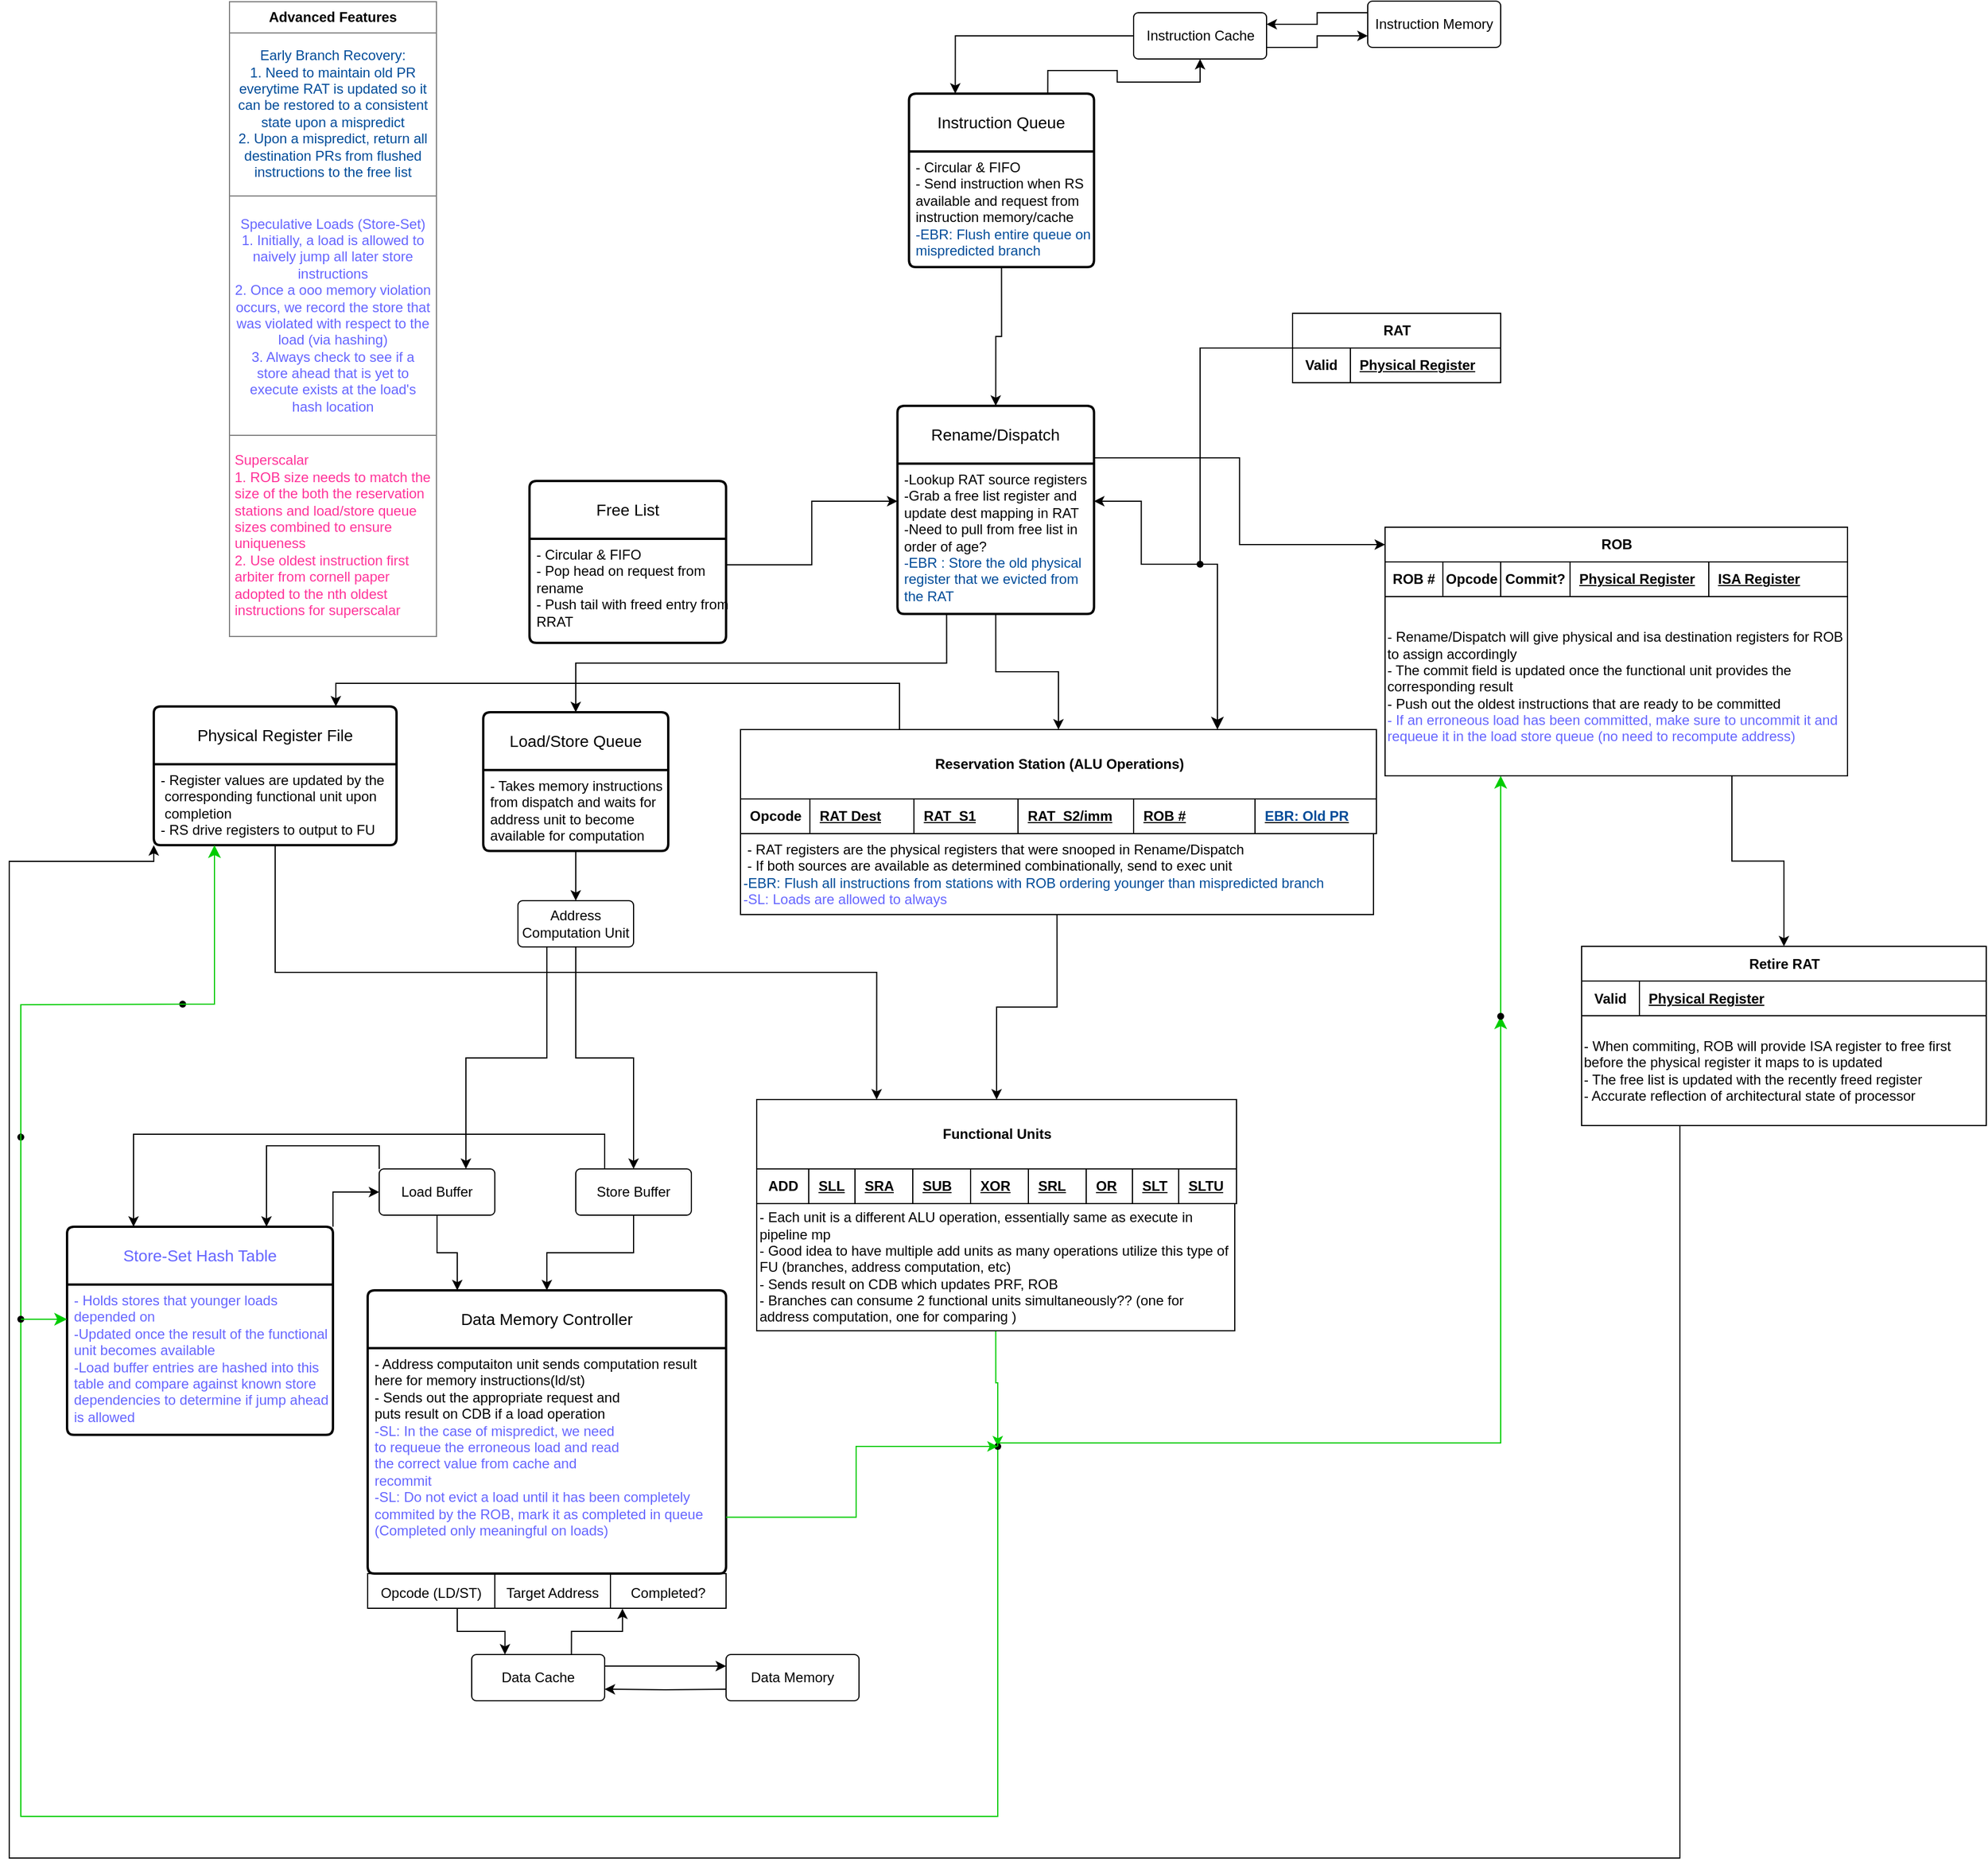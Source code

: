 <mxfile version="24.0.8" type="google">
  <diagram name="Page-1" id="CbnX_OSP9GrWUzjlIRPg">
    <mxGraphModel grid="1" page="1" gridSize="10" guides="1" tooltips="1" connect="1" arrows="1" fold="1" pageScale="1" pageWidth="850" pageHeight="1100" math="0" shadow="0">
      <root>
        <mxCell id="0" />
        <mxCell id="1" parent="0" />
        <mxCell id="E0G-eAvwhl6fB35qc3_M-117" style="edgeStyle=orthogonalEdgeStyle;rounded=0;orthogonalLoop=1;jettySize=auto;html=1;exitX=0.75;exitY=0;exitDx=0;exitDy=0;entryX=0.5;entryY=1;entryDx=0;entryDy=0;" edge="1" parent="1" source="oYkNPV3TuYevDxO05nbc-45" target="E0G-eAvwhl6fB35qc3_M-118">
          <mxGeometry relative="1" as="geometry">
            <mxPoint x="470" y="160" as="targetPoint" />
          </mxGeometry>
        </mxCell>
        <mxCell id="oYkNPV3TuYevDxO05nbc-45" value="Instruction Queue" style="swimlane;childLayout=stackLayout;horizontal=1;startSize=50;horizontalStack=0;rounded=1;fontSize=14;fontStyle=0;strokeWidth=2;resizeParent=0;resizeLast=1;shadow=0;dashed=0;align=center;arcSize=4;whiteSpace=wrap;html=1;" vertex="1" parent="1">
          <mxGeometry x="228.25" y="90" width="160" height="150" as="geometry" />
        </mxCell>
        <mxCell id="oYkNPV3TuYevDxO05nbc-46" value="&lt;div&gt;- Circular &amp;amp; FIFO&lt;/div&gt;&lt;div&gt;- Send instruction when RS &lt;br&gt;&lt;/div&gt;&lt;div&gt;available and request from&lt;/div&gt;&lt;div&gt;instruction memory/cache&lt;/div&gt;&lt;div&gt;&lt;font color=&quot;#004c99&quot;&gt;-EBR: Flush entire queue on&lt;/font&gt;&lt;/div&gt;&lt;div&gt;&lt;font color=&quot;#004c99&quot;&gt;mispredicted branch&lt;br&gt;&lt;/font&gt;&lt;/div&gt;&lt;div&gt;&lt;br&gt;&lt;/div&gt;&lt;div&gt;&lt;br&gt;&lt;/div&gt;&lt;div&gt;&lt;br&gt;&lt;/div&gt;" style="align=left;strokeColor=none;fillColor=none;spacingLeft=4;fontSize=12;verticalAlign=top;resizable=0;rotatable=0;part=1;html=1;" vertex="1" parent="oYkNPV3TuYevDxO05nbc-45">
          <mxGeometry y="50" width="160" height="100" as="geometry" />
        </mxCell>
        <mxCell id="oYkNPV3TuYevDxO05nbc-48" value="RAT" style="shape=table;startSize=30;container=1;collapsible=1;childLayout=tableLayout;fixedRows=1;rowLines=0;fontStyle=1;align=center;resizeLast=1;html=1;" vertex="1" parent="1">
          <mxGeometry x="560" y="280" width="180" height="60" as="geometry" />
        </mxCell>
        <mxCell id="oYkNPV3TuYevDxO05nbc-49" value="" style="shape=tableRow;horizontal=0;startSize=0;swimlaneHead=0;swimlaneBody=0;fillColor=none;collapsible=0;dropTarget=0;points=[[0,0.5],[1,0.5]];portConstraint=eastwest;top=0;left=0;right=0;bottom=1;" vertex="1" parent="oYkNPV3TuYevDxO05nbc-48">
          <mxGeometry y="30" width="180" height="30" as="geometry" />
        </mxCell>
        <mxCell id="oYkNPV3TuYevDxO05nbc-50" value="Valid" style="shape=partialRectangle;connectable=0;fillColor=none;top=0;left=0;bottom=0;right=0;fontStyle=1;overflow=hidden;whiteSpace=wrap;html=1;" vertex="1" parent="oYkNPV3TuYevDxO05nbc-49">
          <mxGeometry width="50" height="30" as="geometry">
            <mxRectangle width="50" height="30" as="alternateBounds" />
          </mxGeometry>
        </mxCell>
        <mxCell id="oYkNPV3TuYevDxO05nbc-51" value="Physical Register" style="shape=partialRectangle;connectable=0;fillColor=none;top=0;left=0;bottom=0;right=0;align=left;spacingLeft=6;fontStyle=5;overflow=hidden;whiteSpace=wrap;html=1;" vertex="1" parent="oYkNPV3TuYevDxO05nbc-49">
          <mxGeometry x="50" width="130" height="30" as="geometry">
            <mxRectangle width="130" height="30" as="alternateBounds" />
          </mxGeometry>
        </mxCell>
        <mxCell id="E0G-eAvwhl6fB35qc3_M-59" style="edgeStyle=orthogonalEdgeStyle;rounded=0;orthogonalLoop=1;jettySize=auto;html=1;exitX=0.5;exitY=1;exitDx=0;exitDy=0;entryX=0.5;entryY=0;entryDx=0;entryDy=0;" edge="1" parent="1" source="oYkNPV3TuYevDxO05nbc-78" target="oYkNPV3TuYevDxO05nbc-82">
          <mxGeometry relative="1" as="geometry" />
        </mxCell>
        <mxCell id="E0G-eAvwhl6fB35qc3_M-98" style="edgeStyle=orthogonalEdgeStyle;rounded=0;orthogonalLoop=1;jettySize=auto;html=1;exitX=1;exitY=0.25;exitDx=0;exitDy=0;entryX=0;entryY=0.25;entryDx=0;entryDy=0;" edge="1" parent="1" source="oYkNPV3TuYevDxO05nbc-78" target="E0G-eAvwhl6fB35qc3_M-92">
          <mxGeometry relative="1" as="geometry" />
        </mxCell>
        <mxCell id="oYkNPV3TuYevDxO05nbc-78" value="Rename/Dispatch" style="swimlane;childLayout=stackLayout;horizontal=1;startSize=50;horizontalStack=0;rounded=1;fontSize=14;fontStyle=0;strokeWidth=2;resizeParent=0;resizeLast=1;shadow=0;dashed=0;align=center;arcSize=4;whiteSpace=wrap;html=1;" vertex="1" parent="1">
          <mxGeometry x="218.25" y="360" width="170" height="180" as="geometry" />
        </mxCell>
        <mxCell id="oYkNPV3TuYevDxO05nbc-79" value="&lt;div&gt;-Lookup RAT source registers&lt;/div&gt;&lt;div&gt;-Grab a free list register and&lt;/div&gt;&lt;div&gt;update dest mapping in RAT&lt;/div&gt;&lt;div&gt;-Need to pull from free list in&lt;/div&gt;&lt;div&gt;order of age?&lt;br&gt;&lt;/div&gt;&lt;div&gt;&lt;font color=&quot;#004c99&quot;&gt;-EBR : Store the old physical&lt;/font&gt;&lt;/div&gt;&lt;div&gt;&lt;font color=&quot;#004c99&quot;&gt;register that we evicted from&lt;/font&gt;&lt;/div&gt;&lt;div&gt;&lt;font color=&quot;#004c99&quot;&gt;the RAT&lt;br&gt;&lt;/font&gt;&lt;/div&gt;" style="align=left;strokeColor=none;fillColor=none;spacingLeft=4;fontSize=12;verticalAlign=top;resizable=0;rotatable=0;part=1;html=1;" vertex="1" parent="oYkNPV3TuYevDxO05nbc-78">
          <mxGeometry y="50" width="170" height="130" as="geometry" />
        </mxCell>
        <mxCell id="E0G-eAvwhl6fB35qc3_M-12" value="Free List" style="swimlane;childLayout=stackLayout;horizontal=1;startSize=50;horizontalStack=0;rounded=1;fontSize=14;fontStyle=0;strokeWidth=2;resizeParent=0;resizeLast=1;shadow=0;dashed=0;align=center;arcSize=4;whiteSpace=wrap;html=1;" vertex="1" parent="1">
          <mxGeometry x="-100" y="425" width="170" height="140" as="geometry" />
        </mxCell>
        <mxCell id="E0G-eAvwhl6fB35qc3_M-13" value="&lt;div&gt;- Circular &amp;amp; FIFO&lt;br&gt;&lt;/div&gt;&lt;div&gt;- Pop head on request from&lt;/div&gt;&lt;div&gt;rename&lt;/div&gt;&lt;div&gt;- Push tail with freed entry from&lt;/div&gt;&lt;div&gt;RRAT&lt;br&gt;&lt;/div&gt;" style="align=left;strokeColor=none;fillColor=none;spacingLeft=4;fontSize=12;verticalAlign=top;resizable=0;rotatable=0;part=1;html=1;" vertex="1" parent="E0G-eAvwhl6fB35qc3_M-12">
          <mxGeometry y="50" width="170" height="90" as="geometry" />
        </mxCell>
        <mxCell id="E0G-eAvwhl6fB35qc3_M-61" style="edgeStyle=orthogonalEdgeStyle;rounded=0;orthogonalLoop=1;jettySize=auto;html=1;entryX=0.75;entryY=0;entryDx=0;entryDy=0;exitX=0.25;exitY=0;exitDx=0;exitDy=0;" edge="1" parent="1" source="oYkNPV3TuYevDxO05nbc-82" target="E0G-eAvwhl6fB35qc3_M-38">
          <mxGeometry relative="1" as="geometry">
            <mxPoint x="210" y="588" as="sourcePoint" />
            <mxPoint x="-290" y="545" as="targetPoint" />
          </mxGeometry>
        </mxCell>
        <mxCell id="oYkNPV3TuYevDxO05nbc-82" value="Reservation Station (ALU Operations)" style="shape=table;startSize=60;container=1;collapsible=1;childLayout=tableLayout;fixedRows=1;rowLines=0;fontStyle=1;align=center;resizeLast=1;html=1;" vertex="1" parent="1">
          <mxGeometry x="82.5" y="640" width="550" height="90" as="geometry" />
        </mxCell>
        <mxCell id="oYkNPV3TuYevDxO05nbc-83" value="" style="shape=tableRow;horizontal=0;startSize=0;swimlaneHead=0;swimlaneBody=0;fillColor=none;collapsible=0;dropTarget=0;points=[[0,0.5],[1,0.5]];portConstraint=eastwest;top=0;left=0;right=0;bottom=1;" vertex="1" parent="oYkNPV3TuYevDxO05nbc-82">
          <mxGeometry y="60" width="550" height="30" as="geometry" />
        </mxCell>
        <mxCell id="oYkNPV3TuYevDxO05nbc-84" value="Opcode" style="shape=partialRectangle;connectable=0;fillColor=none;top=0;left=0;bottom=0;right=0;fontStyle=1;overflow=hidden;whiteSpace=wrap;html=1;" vertex="1" parent="oYkNPV3TuYevDxO05nbc-83">
          <mxGeometry width="60" height="30" as="geometry">
            <mxRectangle width="60" height="30" as="alternateBounds" />
          </mxGeometry>
        </mxCell>
        <mxCell id="oYkNPV3TuYevDxO05nbc-85" value="RAT Dest" style="shape=partialRectangle;connectable=0;fillColor=none;top=0;left=0;bottom=0;right=0;align=left;spacingLeft=6;fontStyle=5;overflow=hidden;whiteSpace=wrap;html=1;" vertex="1" parent="oYkNPV3TuYevDxO05nbc-83">
          <mxGeometry x="60" width="90" height="30" as="geometry">
            <mxRectangle width="90" height="30" as="alternateBounds" />
          </mxGeometry>
        </mxCell>
        <mxCell id="E0G-eAvwhl6fB35qc3_M-1" value="RAT_S1" style="shape=partialRectangle;connectable=0;fillColor=none;top=0;left=0;bottom=0;right=0;align=left;spacingLeft=6;fontStyle=5;overflow=hidden;whiteSpace=wrap;html=1;" vertex="1" parent="oYkNPV3TuYevDxO05nbc-83">
          <mxGeometry x="150" width="90" height="30" as="geometry">
            <mxRectangle width="90" height="30" as="alternateBounds" />
          </mxGeometry>
        </mxCell>
        <mxCell id="E0G-eAvwhl6fB35qc3_M-2" value="RAT_S2/imm" style="shape=partialRectangle;connectable=0;fillColor=none;top=0;left=0;bottom=0;right=0;align=left;spacingLeft=6;fontStyle=5;overflow=hidden;whiteSpace=wrap;html=1;" vertex="1" parent="oYkNPV3TuYevDxO05nbc-83">
          <mxGeometry x="240" width="100" height="30" as="geometry">
            <mxRectangle width="100" height="30" as="alternateBounds" />
          </mxGeometry>
        </mxCell>
        <mxCell id="E0G-eAvwhl6fB35qc3_M-8" value="ROB #" style="shape=partialRectangle;connectable=0;fillColor=none;top=0;left=0;bottom=0;right=0;align=left;spacingLeft=6;fontStyle=5;overflow=hidden;whiteSpace=wrap;html=1;" vertex="1" parent="oYkNPV3TuYevDxO05nbc-83">
          <mxGeometry x="340" width="105" height="30" as="geometry">
            <mxRectangle width="105" height="30" as="alternateBounds" />
          </mxGeometry>
        </mxCell>
        <mxCell id="E0G-eAvwhl6fB35qc3_M-113" value="&lt;font color=&quot;#004c99&quot;&gt;EBR: Old PR&lt;br&gt;&lt;/font&gt;" style="shape=partialRectangle;connectable=0;fillColor=none;top=0;left=0;bottom=0;right=0;align=left;spacingLeft=6;fontStyle=5;overflow=hidden;whiteSpace=wrap;html=1;" vertex="1" parent="oYkNPV3TuYevDxO05nbc-83">
          <mxGeometry x="445" width="105" height="30" as="geometry">
            <mxRectangle width="105" height="30" as="alternateBounds" />
          </mxGeometry>
        </mxCell>
        <mxCell id="E0G-eAvwhl6fB35qc3_M-63" style="edgeStyle=orthogonalEdgeStyle;rounded=0;orthogonalLoop=1;jettySize=auto;html=1;exitX=0.5;exitY=1;exitDx=0;exitDy=0;entryX=0.5;entryY=0;entryDx=0;entryDy=0;" edge="1" parent="1" source="E0G-eAvwhl6fB35qc3_M-36" target="E0G-eAvwhl6fB35qc3_M-41">
          <mxGeometry relative="1" as="geometry">
            <mxPoint x="320" y="858" as="targetPoint" />
          </mxGeometry>
        </mxCell>
        <mxCell id="E0G-eAvwhl6fB35qc3_M-36" value="&lt;div&gt;&amp;nbsp;- RAT registers are the physical registers that were snooped in Rename/Dispatch&lt;/div&gt;&lt;div&gt;&amp;nbsp;- If both sources are available as determined combinationally, send to exec unit&lt;br&gt;&lt;div&gt;&lt;font color=&quot;#004c99&quot;&gt;-EBR: Flush all instructions from stations with ROB ordering younger than mispredicted branch&lt;/font&gt;&lt;/div&gt;&lt;div&gt;&lt;font color=&quot;#6666ff&quot;&gt;-SL: Loads are allowed to always&lt;br&gt;&lt;/font&gt;&lt;/div&gt;&lt;/div&gt;" style="text;html=1;align=left;verticalAlign=middle;whiteSpace=wrap;rounded=0;strokeColor=default;" vertex="1" parent="1">
          <mxGeometry x="82.5" y="730" width="547.5" height="70" as="geometry" />
        </mxCell>
        <mxCell id="E0G-eAvwhl6fB35qc3_M-38" value="Physical Register File" style="swimlane;childLayout=stackLayout;horizontal=1;startSize=50;horizontalStack=0;rounded=1;fontSize=14;fontStyle=0;strokeWidth=2;resizeParent=0;resizeLast=1;shadow=0;dashed=0;align=center;arcSize=4;whiteSpace=wrap;html=1;" vertex="1" parent="1">
          <mxGeometry x="-425" y="620" width="210" height="120" as="geometry" />
        </mxCell>
        <mxCell id="E0G-eAvwhl6fB35qc3_M-39" value="&lt;div&gt;- Register values are updated by the&lt;/div&gt;&lt;div&gt;&amp;nbsp;corresponding functional unit upon&lt;/div&gt;&lt;div&gt;&amp;nbsp;completion&lt;/div&gt;&lt;div&gt;- RS drive registers to output to FU&lt;br&gt;&lt;/div&gt;" style="align=left;strokeColor=none;fillColor=none;spacingLeft=4;fontSize=12;verticalAlign=top;resizable=0;rotatable=0;part=1;html=1;" vertex="1" parent="E0G-eAvwhl6fB35qc3_M-38">
          <mxGeometry y="50" width="210" height="70" as="geometry" />
        </mxCell>
        <mxCell id="E0G-eAvwhl6fB35qc3_M-41" value="Functional Units" style="shape=table;startSize=60;container=1;collapsible=1;childLayout=tableLayout;fixedRows=1;rowLines=0;fontStyle=1;align=center;resizeLast=1;html=1;" vertex="1" parent="1">
          <mxGeometry x="96.5" y="960" width="415" height="90" as="geometry" />
        </mxCell>
        <mxCell id="E0G-eAvwhl6fB35qc3_M-42" value="" style="shape=tableRow;horizontal=0;startSize=0;swimlaneHead=0;swimlaneBody=0;fillColor=none;collapsible=0;dropTarget=0;points=[[0,0.5],[1,0.5]];portConstraint=eastwest;top=0;left=0;right=0;bottom=1;" vertex="1" parent="E0G-eAvwhl6fB35qc3_M-41">
          <mxGeometry y="60" width="415" height="30" as="geometry" />
        </mxCell>
        <mxCell id="E0G-eAvwhl6fB35qc3_M-43" value="ADD" style="shape=partialRectangle;connectable=0;fillColor=none;top=0;left=0;bottom=0;right=0;fontStyle=1;overflow=hidden;whiteSpace=wrap;html=1;" vertex="1" parent="E0G-eAvwhl6fB35qc3_M-42">
          <mxGeometry width="45" height="30" as="geometry">
            <mxRectangle width="45" height="30" as="alternateBounds" />
          </mxGeometry>
        </mxCell>
        <mxCell id="E0G-eAvwhl6fB35qc3_M-44" value="SLL" style="shape=partialRectangle;connectable=0;fillColor=none;top=0;left=0;bottom=0;right=0;align=left;spacingLeft=6;fontStyle=5;overflow=hidden;whiteSpace=wrap;html=1;" vertex="1" parent="E0G-eAvwhl6fB35qc3_M-42">
          <mxGeometry x="45" width="40" height="30" as="geometry">
            <mxRectangle width="40" height="30" as="alternateBounds" />
          </mxGeometry>
        </mxCell>
        <mxCell id="E0G-eAvwhl6fB35qc3_M-45" value="SRA" style="shape=partialRectangle;connectable=0;fillColor=none;top=0;left=0;bottom=0;right=0;align=left;spacingLeft=6;fontStyle=5;overflow=hidden;whiteSpace=wrap;html=1;" vertex="1" parent="E0G-eAvwhl6fB35qc3_M-42">
          <mxGeometry x="85" width="50" height="30" as="geometry">
            <mxRectangle width="50" height="30" as="alternateBounds" />
          </mxGeometry>
        </mxCell>
        <mxCell id="E0G-eAvwhl6fB35qc3_M-46" value="SUB" style="shape=partialRectangle;connectable=0;fillColor=none;top=0;left=0;bottom=0;right=0;align=left;spacingLeft=6;fontStyle=5;overflow=hidden;whiteSpace=wrap;html=1;" vertex="1" parent="E0G-eAvwhl6fB35qc3_M-42">
          <mxGeometry x="135" width="50" height="30" as="geometry">
            <mxRectangle width="50" height="30" as="alternateBounds" />
          </mxGeometry>
        </mxCell>
        <mxCell id="E0G-eAvwhl6fB35qc3_M-47" value="XOR" style="shape=partialRectangle;connectable=0;fillColor=none;top=0;left=0;bottom=0;right=0;align=left;spacingLeft=6;fontStyle=5;overflow=hidden;whiteSpace=wrap;html=1;" vertex="1" parent="E0G-eAvwhl6fB35qc3_M-42">
          <mxGeometry x="185" width="50" height="30" as="geometry">
            <mxRectangle width="50" height="30" as="alternateBounds" />
          </mxGeometry>
        </mxCell>
        <mxCell id="E0G-eAvwhl6fB35qc3_M-49" value="SRL" style="shape=partialRectangle;connectable=0;fillColor=none;top=0;left=0;bottom=0;right=0;align=left;spacingLeft=6;fontStyle=5;overflow=hidden;whiteSpace=wrap;html=1;" vertex="1" parent="E0G-eAvwhl6fB35qc3_M-42">
          <mxGeometry x="235" width="50" height="30" as="geometry">
            <mxRectangle width="50" height="30" as="alternateBounds" />
          </mxGeometry>
        </mxCell>
        <mxCell id="E0G-eAvwhl6fB35qc3_M-48" value="OR" style="shape=partialRectangle;connectable=0;fillColor=none;top=0;left=0;bottom=0;right=0;align=left;spacingLeft=6;fontStyle=5;overflow=hidden;whiteSpace=wrap;html=1;" vertex="1" parent="E0G-eAvwhl6fB35qc3_M-42">
          <mxGeometry x="285" width="40" height="30" as="geometry">
            <mxRectangle width="40" height="30" as="alternateBounds" />
          </mxGeometry>
        </mxCell>
        <mxCell id="E0G-eAvwhl6fB35qc3_M-51" value="SLT" style="shape=partialRectangle;connectable=0;fillColor=none;top=0;left=0;bottom=0;right=0;align=left;spacingLeft=6;fontStyle=5;overflow=hidden;whiteSpace=wrap;html=1;" vertex="1" parent="E0G-eAvwhl6fB35qc3_M-42">
          <mxGeometry x="325" width="40" height="30" as="geometry">
            <mxRectangle width="40" height="30" as="alternateBounds" />
          </mxGeometry>
        </mxCell>
        <mxCell id="E0G-eAvwhl6fB35qc3_M-50" value="SLTU" style="shape=partialRectangle;connectable=0;fillColor=none;top=0;left=0;bottom=0;right=0;align=left;spacingLeft=6;fontStyle=5;overflow=hidden;whiteSpace=wrap;html=1;" vertex="1" parent="E0G-eAvwhl6fB35qc3_M-42">
          <mxGeometry x="365" width="50" height="30" as="geometry">
            <mxRectangle width="50" height="30" as="alternateBounds" />
          </mxGeometry>
        </mxCell>
        <mxCell id="E0G-eAvwhl6fB35qc3_M-57" style="edgeStyle=orthogonalEdgeStyle;rounded=0;orthogonalLoop=1;jettySize=auto;html=1;exitX=1;exitY=0.25;exitDx=0;exitDy=0;entryX=0;entryY=0.25;entryDx=0;entryDy=0;" edge="1" parent="1" source="E0G-eAvwhl6fB35qc3_M-13" target="oYkNPV3TuYevDxO05nbc-79">
          <mxGeometry relative="1" as="geometry" />
        </mxCell>
        <mxCell id="E0G-eAvwhl6fB35qc3_M-62" style="edgeStyle=orthogonalEdgeStyle;rounded=0;orthogonalLoop=1;jettySize=auto;html=1;exitX=0.5;exitY=1;exitDx=0;exitDy=0;entryX=0.25;entryY=0;entryDx=0;entryDy=0;" edge="1" parent="1" source="E0G-eAvwhl6fB35qc3_M-39" target="E0G-eAvwhl6fB35qc3_M-41">
          <mxGeometry relative="1" as="geometry" />
        </mxCell>
        <mxCell id="B_hdz4pDlq6Rn__3fWKb-6" style="edgeStyle=orthogonalEdgeStyle;rounded=0;orthogonalLoop=1;jettySize=auto;html=1;exitX=0.5;exitY=1;exitDx=0;exitDy=0;strokeColor=#00CC00;entryX=0.8;entryY=0.3;entryDx=0;entryDy=0;entryPerimeter=0;" edge="1" parent="1" source="E0G-eAvwhl6fB35qc3_M-64" target="E0G-eAvwhl6fB35qc3_M-86">
          <mxGeometry relative="1" as="geometry">
            <mxPoint x="305" y="1190" as="targetPoint" />
          </mxGeometry>
        </mxCell>
        <mxCell id="E0G-eAvwhl6fB35qc3_M-64" value="&lt;div&gt;- Each unit is a different ALU operation, essentially same as execute in pipeline mp&lt;/div&gt;&lt;div&gt;- Good idea to have multiple add units as many operations utilize this type of FU (branches, address computation, etc)&lt;/div&gt;&lt;div&gt;- Sends result on CDB which updates PRF, ROB&lt;/div&gt;&lt;div&gt;- Branches can consume 2 functional units simultaneously?? (one for address computation, one for comparing )&lt;br&gt;&lt;/div&gt;" style="text;html=1;align=left;verticalAlign=middle;whiteSpace=wrap;rounded=0;strokeColor=default;" vertex="1" parent="1">
          <mxGeometry x="96.5" y="1050" width="413.5" height="110" as="geometry" />
        </mxCell>
        <mxCell id="E0G-eAvwhl6fB35qc3_M-74" style="edgeStyle=orthogonalEdgeStyle;rounded=0;orthogonalLoop=1;jettySize=auto;html=1;exitDx=0;exitDy=0;entryX=1;entryY=0.25;entryDx=0;entryDy=0;" edge="1" parent="1" source="E0G-eAvwhl6fB35qc3_M-77" target="oYkNPV3TuYevDxO05nbc-79">
          <mxGeometry relative="1" as="geometry">
            <mxPoint x="460" y="520" as="targetPoint" />
          </mxGeometry>
        </mxCell>
        <mxCell id="E0G-eAvwhl6fB35qc3_M-77" value="" style="shape=waypoint;sketch=0;fillStyle=solid;size=6;pointerEvents=1;points=[];fillColor=none;resizable=0;rotatable=0;perimeter=centerPerimeter;snapToPoint=1;" vertex="1" parent="1">
          <mxGeometry x="470" y="487" width="20" height="20" as="geometry" />
        </mxCell>
        <mxCell id="E0G-eAvwhl6fB35qc3_M-78" value="" style="endArrow=none;html=1;rounded=0;entryX=0;entryY=0.5;entryDx=0;entryDy=0;exitX=0.808;exitY=0.725;exitDx=0;exitDy=0;exitPerimeter=0;" edge="1" parent="1" source="E0G-eAvwhl6fB35qc3_M-77" target="oYkNPV3TuYevDxO05nbc-48">
          <mxGeometry width="50" height="50" relative="1" as="geometry">
            <mxPoint x="477.5" y="500" as="sourcePoint" />
            <mxPoint x="527.5" y="450" as="targetPoint" />
            <Array as="points">
              <mxPoint x="480" y="310" />
            </Array>
          </mxGeometry>
        </mxCell>
        <mxCell id="E0G-eAvwhl6fB35qc3_M-80" value="" style="edgeStyle=segmentEdgeStyle;endArrow=classic;html=1;curved=0;rounded=0;endSize=8;startSize=8;exitX=1.017;exitY=0.65;exitDx=0;exitDy=0;exitPerimeter=0;entryX=0.75;entryY=0;entryDx=0;entryDy=0;" edge="1" parent="1" source="E0G-eAvwhl6fB35qc3_M-77" target="oYkNPV3TuYevDxO05nbc-82">
          <mxGeometry width="50" height="50" relative="1" as="geometry">
            <mxPoint x="180" y="570" as="sourcePoint" />
            <mxPoint x="230" y="520" as="targetPoint" />
          </mxGeometry>
        </mxCell>
        <mxCell id="E0G-eAvwhl6fB35qc3_M-85" value="" style="endArrow=none;html=1;rounded=0;strokeColor=#00CC00;entryX=0.107;entryY=0.593;entryDx=0;entryDy=0;entryPerimeter=0;" edge="1" parent="1" source="B_hdz4pDlq6Rn__3fWKb-40" target="E0G-eAvwhl6fB35qc3_M-86">
          <mxGeometry width="50" height="50" relative="1" as="geometry">
            <mxPoint x="-540" y="990" as="sourcePoint" />
            <mxPoint x="275" y="1260" as="targetPoint" />
            <Array as="points">
              <mxPoint x="-540" y="1580" />
              <mxPoint x="-420" y="1580" />
              <mxPoint x="178" y="1580" />
              <mxPoint x="305" y="1580" />
            </Array>
          </mxGeometry>
        </mxCell>
        <mxCell id="E0G-eAvwhl6fB35qc3_M-86" value="" style="shape=waypoint;sketch=0;fillStyle=solid;size=6;pointerEvents=1;points=[];fillColor=none;resizable=0;rotatable=0;perimeter=centerPerimeter;snapToPoint=1;" vertex="1" parent="1">
          <mxGeometry x="295" y="1250" width="20" height="20" as="geometry" />
        </mxCell>
        <mxCell id="E0G-eAvwhl6fB35qc3_M-87" value="" style="edgeStyle=elbowEdgeStyle;elbow=vertical;endArrow=classic;html=1;curved=0;rounded=0;endSize=8;startSize=8;exitDx=0;exitDy=0;exitPerimeter=0;entryX=0.25;entryY=1;entryDx=0;entryDy=0;strokeColor=#00CC00;" edge="1" parent="1" source="hLxglOG-mNH8TVqCBwc6-3" target="E0G-eAvwhl6fB35qc3_M-99">
          <mxGeometry width="50" height="50" relative="1" as="geometry">
            <mxPoint x="180" y="900" as="sourcePoint" />
            <mxPoint x="740" y="690" as="targetPoint" />
            <Array as="points" />
          </mxGeometry>
        </mxCell>
        <mxCell id="E0G-eAvwhl6fB35qc3_M-92" value="ROB" style="shape=table;startSize=30;container=1;collapsible=1;childLayout=tableLayout;fixedRows=1;rowLines=0;fontStyle=1;align=center;resizeLast=1;html=1;" vertex="1" parent="1">
          <mxGeometry x="640" y="465" width="400" height="60" as="geometry" />
        </mxCell>
        <mxCell id="E0G-eAvwhl6fB35qc3_M-93" value="" style="shape=tableRow;horizontal=0;startSize=0;swimlaneHead=0;swimlaneBody=0;fillColor=none;collapsible=0;dropTarget=0;points=[[0,0.5],[1,0.5]];portConstraint=eastwest;top=0;left=0;right=0;bottom=1;" vertex="1" parent="E0G-eAvwhl6fB35qc3_M-92">
          <mxGeometry y="30" width="400" height="30" as="geometry" />
        </mxCell>
        <mxCell id="E0G-eAvwhl6fB35qc3_M-94" value="ROB #" style="shape=partialRectangle;connectable=0;fillColor=none;top=0;left=0;bottom=0;right=0;fontStyle=1;overflow=hidden;whiteSpace=wrap;html=1;" vertex="1" parent="E0G-eAvwhl6fB35qc3_M-93">
          <mxGeometry width="50" height="30" as="geometry">
            <mxRectangle width="50" height="30" as="alternateBounds" />
          </mxGeometry>
        </mxCell>
        <mxCell id="E0G-eAvwhl6fB35qc3_M-116" value="Opcode" style="shape=partialRectangle;connectable=0;fillColor=none;top=0;left=0;bottom=0;right=0;fontStyle=1;overflow=hidden;whiteSpace=wrap;html=1;" vertex="1" parent="E0G-eAvwhl6fB35qc3_M-93">
          <mxGeometry x="50" width="50" height="30" as="geometry">
            <mxRectangle width="50" height="30" as="alternateBounds" />
          </mxGeometry>
        </mxCell>
        <mxCell id="E0G-eAvwhl6fB35qc3_M-96" value="Commit?" style="shape=partialRectangle;connectable=0;fillColor=none;top=0;left=0;bottom=0;right=0;fontStyle=1;overflow=hidden;whiteSpace=wrap;html=1;" vertex="1" parent="E0G-eAvwhl6fB35qc3_M-93">
          <mxGeometry x="100" width="60" height="30" as="geometry">
            <mxRectangle width="60" height="30" as="alternateBounds" />
          </mxGeometry>
        </mxCell>
        <mxCell id="E0G-eAvwhl6fB35qc3_M-95" value="Physical Register" style="shape=partialRectangle;connectable=0;fillColor=none;top=0;left=0;bottom=0;right=0;align=left;spacingLeft=6;fontStyle=5;overflow=hidden;whiteSpace=wrap;html=1;" vertex="1" parent="E0G-eAvwhl6fB35qc3_M-93">
          <mxGeometry x="160" width="120" height="30" as="geometry">
            <mxRectangle width="120" height="30" as="alternateBounds" />
          </mxGeometry>
        </mxCell>
        <mxCell id="E0G-eAvwhl6fB35qc3_M-97" value="ISA Register" style="shape=partialRectangle;connectable=0;fillColor=none;top=0;left=0;bottom=0;right=0;align=left;spacingLeft=6;fontStyle=5;overflow=hidden;whiteSpace=wrap;html=1;" vertex="1" parent="E0G-eAvwhl6fB35qc3_M-93">
          <mxGeometry x="280" width="120" height="30" as="geometry">
            <mxRectangle width="120" height="30" as="alternateBounds" />
          </mxGeometry>
        </mxCell>
        <mxCell id="E0G-eAvwhl6fB35qc3_M-107" style="edgeStyle=orthogonalEdgeStyle;rounded=0;orthogonalLoop=1;jettySize=auto;html=1;exitX=0.75;exitY=1;exitDx=0;exitDy=0;entryX=0.5;entryY=0;entryDx=0;entryDy=0;" edge="1" parent="1" source="E0G-eAvwhl6fB35qc3_M-99" target="E0G-eAvwhl6fB35qc3_M-103">
          <mxGeometry relative="1" as="geometry">
            <mxPoint x="980" y="740" as="targetPoint" />
          </mxGeometry>
        </mxCell>
        <mxCell id="E0G-eAvwhl6fB35qc3_M-99" value="&lt;div&gt;- Rename/Dispatch will give physical and isa destination registers for ROB to assign accordingly&lt;/div&gt;&lt;div&gt;- The commit field is updated once the functional unit provides the corresponding result&lt;/div&gt;&lt;div&gt;- Push out the oldest instructions that are ready to be committed&lt;/div&gt;&lt;div&gt;&lt;font color=&quot;#6666ff&quot;&gt;- If an erroneous load has been committed, make sure to uncommit it and requeue it in the load store queue (no need to recompute address)&lt;br&gt;&lt;/font&gt;&lt;/div&gt;" style="text;html=1;align=left;verticalAlign=middle;whiteSpace=wrap;rounded=0;strokeColor=default;" vertex="1" parent="1">
          <mxGeometry x="640" y="525" width="400" height="155" as="geometry" />
        </mxCell>
        <mxCell id="E0G-eAvwhl6fB35qc3_M-103" value="Retire RAT" style="shape=table;startSize=30;container=1;collapsible=1;childLayout=tableLayout;fixedRows=1;rowLines=0;fontStyle=1;align=center;resizeLast=1;html=1;" vertex="1" parent="1">
          <mxGeometry x="810" y="827.5" width="350" height="60" as="geometry" />
        </mxCell>
        <mxCell id="E0G-eAvwhl6fB35qc3_M-104" value="" style="shape=tableRow;horizontal=0;startSize=0;swimlaneHead=0;swimlaneBody=0;fillColor=none;collapsible=0;dropTarget=0;points=[[0,0.5],[1,0.5]];portConstraint=eastwest;top=0;left=0;right=0;bottom=1;" vertex="1" parent="E0G-eAvwhl6fB35qc3_M-103">
          <mxGeometry y="30" width="350" height="30" as="geometry" />
        </mxCell>
        <mxCell id="E0G-eAvwhl6fB35qc3_M-105" value="Valid" style="shape=partialRectangle;connectable=0;fillColor=none;top=0;left=0;bottom=0;right=0;fontStyle=1;overflow=hidden;whiteSpace=wrap;html=1;" vertex="1" parent="E0G-eAvwhl6fB35qc3_M-104">
          <mxGeometry width="50" height="30" as="geometry">
            <mxRectangle width="50" height="30" as="alternateBounds" />
          </mxGeometry>
        </mxCell>
        <mxCell id="E0G-eAvwhl6fB35qc3_M-106" value="Physical Register" style="shape=partialRectangle;connectable=0;fillColor=none;top=0;left=0;bottom=0;right=0;align=left;spacingLeft=6;fontStyle=5;overflow=hidden;whiteSpace=wrap;html=1;" vertex="1" parent="E0G-eAvwhl6fB35qc3_M-104">
          <mxGeometry x="50" width="300" height="30" as="geometry">
            <mxRectangle width="300" height="30" as="alternateBounds" />
          </mxGeometry>
        </mxCell>
        <mxCell id="E0G-eAvwhl6fB35qc3_M-111" style="edgeStyle=orthogonalEdgeStyle;rounded=0;orthogonalLoop=1;jettySize=auto;html=1;exitX=0.25;exitY=1;exitDx=0;exitDy=0;entryX=0;entryY=1;entryDx=0;entryDy=0;" edge="1" parent="1" source="E0G-eAvwhl6fB35qc3_M-108" target="E0G-eAvwhl6fB35qc3_M-39">
          <mxGeometry relative="1" as="geometry">
            <mxPoint x="-190" y="753.75" as="targetPoint" />
            <Array as="points">
              <mxPoint x="895" y="983" />
              <mxPoint x="895" y="1616" />
              <mxPoint x="-550" y="1616" />
              <mxPoint x="-550" y="754" />
              <mxPoint x="-425" y="754" />
            </Array>
            <mxPoint x="895" y="1238.75" as="sourcePoint" />
          </mxGeometry>
        </mxCell>
        <mxCell id="E0G-eAvwhl6fB35qc3_M-108" value="&lt;div&gt;- When commiting, ROB will provide ISA register to free first before the physical register it maps to is updated&lt;/div&gt;&lt;div&gt;- The free list is updated with the recently freed register&lt;/div&gt;&lt;div&gt;- Accurate reflection of architectural state of processor&lt;br&gt;&lt;/div&gt;" style="text;html=1;align=left;verticalAlign=middle;whiteSpace=wrap;rounded=0;strokeColor=default;" vertex="1" parent="1">
          <mxGeometry x="810" y="887.5" width="350" height="95" as="geometry" />
        </mxCell>
        <mxCell id="E0G-eAvwhl6fB35qc3_M-114" value="&lt;table border=&quot;1&quot; width=&quot;100%&quot; height=&quot;100%&quot; cellpadding=&quot;4&quot; style=&quot;width:100%;height:100%;border-collapse:collapse;&quot;&gt;&lt;tbody&gt;&lt;tr&gt;&lt;th align=&quot;center&quot;&gt;&lt;b&gt;Advanced Features&lt;br&gt;&lt;/b&gt;&lt;/th&gt;&lt;/tr&gt;&lt;tr&gt;&lt;td align=&quot;center&quot;&gt;&lt;font color=&quot;#004c99&quot;&gt;Early Branch Recovery:&lt;br&gt;1. Need to maintain old PR everytime RAT is updated so it can be restored to a consistent state upon a mispredict&lt;br&gt;2. Upon a mispredict, return all destination PRs from flushed instructions to the free list&lt;br&gt;&lt;/font&gt;&lt;/td&gt;&lt;/tr&gt;&lt;tr&gt;&lt;td align=&quot;center&quot;&gt;&lt;font color=&quot;#6666ff&quot;&gt;Speculative Loads (Store-Set)&lt;br&gt;1. Initially, a load is allowed to &lt;br&gt;naively jump all later store instructions&lt;br&gt;2. Once a ooo memory violation occurs, we record the store that was violated with respect to the load (via hashing)&lt;br&gt;3. Always check to see if a store ahead that is yet to execute exists at the load&#39;s hash location&lt;br&gt;&lt;/font&gt;&lt;/td&gt;&lt;/tr&gt;&lt;tr&gt;&lt;td&gt;&lt;font color=&quot;#ff3399&quot;&gt;Superscalar&lt;br&gt;1. ROB size needs to match the&lt;br&gt;size of the both the reservation&lt;br&gt;stations and load/store queue&lt;br&gt;sizes combined to ensure uniqueness&lt;br&gt;2. Use oldest instruction first arbiter from cornell paper adopted to the nth oldest instructions for superscalar&lt;br&gt;&lt;/font&gt;&lt;/td&gt;&lt;/tr&gt;&lt;/tbody&gt;&lt;/table&gt;" style="text;html=1;whiteSpace=wrap;strokeColor=none;fillColor=none;overflow=fill;" vertex="1" parent="1">
          <mxGeometry x="-360" y="10" width="180" height="550" as="geometry" />
        </mxCell>
        <mxCell id="E0G-eAvwhl6fB35qc3_M-119" style="edgeStyle=orthogonalEdgeStyle;rounded=0;orthogonalLoop=1;jettySize=auto;html=1;exitX=0;exitY=0.5;exitDx=0;exitDy=0;entryX=0.25;entryY=0;entryDx=0;entryDy=0;" edge="1" parent="1" source="E0G-eAvwhl6fB35qc3_M-118" target="oYkNPV3TuYevDxO05nbc-45">
          <mxGeometry relative="1" as="geometry" />
        </mxCell>
        <mxCell id="E0G-eAvwhl6fB35qc3_M-121" style="edgeStyle=orthogonalEdgeStyle;rounded=0;orthogonalLoop=1;jettySize=auto;html=1;exitX=1;exitY=0.75;exitDx=0;exitDy=0;entryX=0;entryY=0.75;entryDx=0;entryDy=0;" edge="1" parent="1" source="E0G-eAvwhl6fB35qc3_M-118" target="E0G-eAvwhl6fB35qc3_M-120">
          <mxGeometry relative="1" as="geometry" />
        </mxCell>
        <mxCell id="E0G-eAvwhl6fB35qc3_M-118" value="Instruction Cache" style="rounded=1;arcSize=10;whiteSpace=wrap;html=1;align=center;" vertex="1" parent="1">
          <mxGeometry x="422.5" y="20" width="115" height="40" as="geometry" />
        </mxCell>
        <mxCell id="B_hdz4pDlq6Rn__3fWKb-19" style="edgeStyle=orthogonalEdgeStyle;rounded=0;orthogonalLoop=1;jettySize=auto;html=1;exitX=0;exitY=0.25;exitDx=0;exitDy=0;entryX=1;entryY=0.25;entryDx=0;entryDy=0;" edge="1" parent="1" source="E0G-eAvwhl6fB35qc3_M-120" target="E0G-eAvwhl6fB35qc3_M-118">
          <mxGeometry relative="1" as="geometry" />
        </mxCell>
        <mxCell id="E0G-eAvwhl6fB35qc3_M-120" value="Instruction Memory" style="rounded=1;arcSize=10;whiteSpace=wrap;html=1;align=center;" vertex="1" parent="1">
          <mxGeometry x="625" y="10" width="115" height="40" as="geometry" />
        </mxCell>
        <mxCell id="E0G-eAvwhl6fB35qc3_M-126" value="" style="shape=waypoint;sketch=0;fillStyle=solid;size=6;pointerEvents=1;points=[];fillColor=none;resizable=0;rotatable=0;perimeter=centerPerimeter;snapToPoint=1;" vertex="1" parent="1">
          <mxGeometry x="-410" y="867.5" width="20" height="20" as="geometry" />
        </mxCell>
        <mxCell id="rgO4YDZDDuvLH-PQXrXa-3" style="edgeStyle=orthogonalEdgeStyle;rounded=0;orthogonalLoop=1;jettySize=auto;html=1;exitX=1;exitY=0.25;exitDx=0;exitDy=0;entryX=0;entryY=0.25;entryDx=0;entryDy=0;" edge="1" parent="1" source="E0G-eAvwhl6fB35qc3_M-127">
          <mxGeometry relative="1" as="geometry">
            <mxPoint x="70" y="1450" as="targetPoint" />
          </mxGeometry>
        </mxCell>
        <mxCell id="E0G-eAvwhl6fB35qc3_M-127" value="Data Cache" style="rounded=1;arcSize=10;whiteSpace=wrap;html=1;align=center;" vertex="1" parent="1">
          <mxGeometry x="-150" y="1440" width="115" height="40" as="geometry" />
        </mxCell>
        <mxCell id="rgO4YDZDDuvLH-PQXrXa-4" style="edgeStyle=orthogonalEdgeStyle;rounded=0;orthogonalLoop=1;jettySize=auto;html=1;exitX=0;exitY=0.75;exitDx=0;exitDy=0;entryX=1;entryY=0.75;entryDx=0;entryDy=0;" edge="1" parent="1" target="E0G-eAvwhl6fB35qc3_M-127">
          <mxGeometry relative="1" as="geometry">
            <mxPoint x="70" y="1470" as="sourcePoint" />
          </mxGeometry>
        </mxCell>
        <mxCell id="E0G-eAvwhl6fB35qc3_M-128" value="Data Memory" style="rounded=1;arcSize=10;whiteSpace=wrap;html=1;align=center;" vertex="1" parent="1">
          <mxGeometry x="70" y="1440" width="115" height="40" as="geometry" />
        </mxCell>
        <mxCell id="E0G-eAvwhl6fB35qc3_M-138" value="" style="endArrow=none;html=1;rounded=0;entryDx=0;entryDy=0;entryPerimeter=0;strokeColor=#00CC00;" edge="1" parent="1" source="E0G-eAvwhl6fB35qc3_M-126" target="E0G-eAvwhl6fB35qc3_M-139">
          <mxGeometry width="50" height="50" relative="1" as="geometry">
            <mxPoint x="-398" y="880" as="sourcePoint" />
            <mxPoint x="303" y="1210" as="targetPoint" />
            <Array as="points">
              <mxPoint x="-540" y="878" />
            </Array>
          </mxGeometry>
        </mxCell>
        <mxCell id="E0G-eAvwhl6fB35qc3_M-139" value="" style="shape=waypoint;sketch=0;fillStyle=solid;size=6;pointerEvents=1;points=[];fillColor=none;resizable=0;rotatable=0;perimeter=centerPerimeter;snapToPoint=1;" vertex="1" parent="1">
          <mxGeometry x="-550" y="982.5" width="20" height="20" as="geometry" />
        </mxCell>
        <mxCell id="E0G-eAvwhl6fB35qc3_M-141" value="" style="edgeStyle=segmentEdgeStyle;endArrow=classic;html=1;curved=0;rounded=0;endSize=8;startSize=8;exitX=0.767;exitY=0.321;exitDx=0;exitDy=0;exitPerimeter=0;entryX=0.25;entryY=1;entryDx=0;entryDy=0;strokeColor=#00CC00;" edge="1" parent="1" source="E0G-eAvwhl6fB35qc3_M-126" target="E0G-eAvwhl6fB35qc3_M-39">
          <mxGeometry width="50" height="50" relative="1" as="geometry">
            <mxPoint x="-370" y="870" as="sourcePoint" />
            <mxPoint x="-320" y="820" as="targetPoint" />
          </mxGeometry>
        </mxCell>
        <mxCell id="hLxglOG-mNH8TVqCBwc6-2" value="" style="edgeStyle=elbowEdgeStyle;elbow=vertical;endArrow=classic;html=1;curved=0;rounded=0;endSize=8;startSize=8;entryDx=0;entryDy=0;strokeColor=#00CC00;entryX=0.517;entryY=0.85;entryPerimeter=0;" edge="1" parent="1" source="E0G-eAvwhl6fB35qc3_M-86" target="hLxglOG-mNH8TVqCBwc6-3">
          <mxGeometry width="50" height="50" relative="1" as="geometry">
            <mxPoint x="320" y="1297" as="sourcePoint" />
            <mxPoint x="760" y="925" as="targetPoint" />
            <Array as="points">
              <mxPoint x="380" y="1257" />
              <mxPoint x="660" y="1247" />
            </Array>
          </mxGeometry>
        </mxCell>
        <mxCell id="hLxglOG-mNH8TVqCBwc6-3" value="" style="shape=waypoint;sketch=0;fillStyle=solid;size=6;pointerEvents=1;points=[];fillColor=none;resizable=0;rotatable=0;perimeter=centerPerimeter;snapToPoint=1;" vertex="1" parent="1">
          <mxGeometry x="730" y="878" width="20" height="20" as="geometry" />
        </mxCell>
        <mxCell id="B_hdz4pDlq6Rn__3fWKb-45" style="edgeStyle=orthogonalEdgeStyle;rounded=0;orthogonalLoop=1;jettySize=auto;html=1;exitX=1;exitY=0;exitDx=0;exitDy=0;entryX=0;entryY=0.5;entryDx=0;entryDy=0;" edge="1" parent="1" source="hLxglOG-mNH8TVqCBwc6-6" target="B_hdz4pDlq6Rn__3fWKb-28">
          <mxGeometry relative="1" as="geometry" />
        </mxCell>
        <mxCell id="hLxglOG-mNH8TVqCBwc6-6" value="&lt;font color=&quot;#6666ff&quot;&gt;Store-Set Hash Table&lt;/font&gt;" style="swimlane;childLayout=stackLayout;horizontal=1;startSize=50;horizontalStack=0;rounded=1;fontSize=14;fontStyle=0;strokeWidth=2;resizeParent=0;resizeLast=1;shadow=0;dashed=0;align=center;arcSize=4;whiteSpace=wrap;html=1;" vertex="1" parent="1">
          <mxGeometry x="-500" y="1070" width="230" height="180" as="geometry" />
        </mxCell>
        <mxCell id="hLxglOG-mNH8TVqCBwc6-7" value="&lt;div&gt;&lt;font color=&quot;#6666ff&quot;&gt;- Holds stores that younger loads&lt;/font&gt;&lt;/div&gt;&lt;div&gt;&lt;font color=&quot;#6666ff&quot;&gt;depended on&lt;/font&gt;&lt;/div&gt;&lt;div&gt;&lt;font color=&quot;#6666ff&quot;&gt;-Updated once the result of the functional&lt;/font&gt;&lt;/div&gt;&lt;div&gt;&lt;font color=&quot;#6666ff&quot;&gt;unit becomes available&lt;br&gt;&lt;/font&gt;&lt;/div&gt;&lt;div&gt;&lt;font color=&quot;#6666ff&quot;&gt;-Load buffer entries are hashed into this&lt;/font&gt;&lt;/div&gt;&lt;div&gt;&lt;font color=&quot;#6666ff&quot;&gt;table and compare against known store&lt;/font&gt;&lt;/div&gt;&lt;div&gt;&lt;font color=&quot;#6666ff&quot;&gt;dependencies to determine if jump ahead&lt;/font&gt;&lt;/div&gt;&lt;div&gt;&lt;font color=&quot;#6666ff&quot;&gt;is allowed&lt;br&gt;&lt;/font&gt;&lt;/div&gt;" style="align=left;strokeColor=none;fillColor=none;spacingLeft=4;fontSize=12;verticalAlign=top;resizable=0;rotatable=0;part=1;html=1;" vertex="1" parent="hLxglOG-mNH8TVqCBwc6-6">
          <mxGeometry y="50" width="230" height="130" as="geometry" />
        </mxCell>
        <mxCell id="rgO4YDZDDuvLH-PQXrXa-1" style="edgeStyle=orthogonalEdgeStyle;rounded=0;orthogonalLoop=1;jettySize=auto;html=1;exitX=0.25;exitY=1;exitDx=0;exitDy=0;entryX=0.25;entryY=0;entryDx=0;entryDy=0;" edge="1" parent="1" source="hLxglOG-mNH8TVqCBwc6-31" target="E0G-eAvwhl6fB35qc3_M-127">
          <mxGeometry relative="1" as="geometry" />
        </mxCell>
        <mxCell id="hLxglOG-mNH8TVqCBwc6-31" value="" style="shape=table;startSize=0;container=1;collapsible=0;childLayout=tableLayout;fontSize=16;" vertex="1" parent="1">
          <mxGeometry x="-240" y="1370" width="310" height="30" as="geometry" />
        </mxCell>
        <mxCell id="hLxglOG-mNH8TVqCBwc6-36" value="" style="shape=tableRow;horizontal=0;startSize=0;swimlaneHead=0;swimlaneBody=0;strokeColor=inherit;top=0;left=0;bottom=0;right=0;collapsible=0;dropTarget=0;fillColor=none;points=[[0,0.5],[1,0.5]];portConstraint=eastwest;fontSize=16;" vertex="1" parent="hLxglOG-mNH8TVqCBwc6-31">
          <mxGeometry width="310" height="30" as="geometry" />
        </mxCell>
        <mxCell id="hLxglOG-mNH8TVqCBwc6-37" value="&lt;font style=&quot;font-size: 12px;&quot;&gt;Opcode (LD/ST)&lt;/font&gt;" style="shape=partialRectangle;html=1;whiteSpace=wrap;connectable=0;strokeColor=inherit;overflow=hidden;fillColor=none;top=0;left=0;bottom=0;right=0;pointerEvents=1;fontSize=16;" vertex="1" parent="hLxglOG-mNH8TVqCBwc6-36">
          <mxGeometry width="110" height="30" as="geometry">
            <mxRectangle width="110" height="30" as="alternateBounds" />
          </mxGeometry>
        </mxCell>
        <mxCell id="hLxglOG-mNH8TVqCBwc6-38" value="&lt;font style=&quot;font-size: 12px;&quot;&gt;Target Address&lt;/font&gt;" style="shape=partialRectangle;html=1;whiteSpace=wrap;connectable=0;strokeColor=inherit;overflow=hidden;fillColor=none;top=0;left=0;bottom=0;right=0;pointerEvents=1;fontSize=16;" vertex="1" parent="hLxglOG-mNH8TVqCBwc6-36">
          <mxGeometry x="110" width="100" height="30" as="geometry">
            <mxRectangle width="100" height="30" as="alternateBounds" />
          </mxGeometry>
        </mxCell>
        <mxCell id="hLxglOG-mNH8TVqCBwc6-44" value="&lt;font style=&quot;font-size: 12px;&quot;&gt;Completed?&lt;/font&gt;" style="shape=partialRectangle;html=1;whiteSpace=wrap;connectable=0;strokeColor=inherit;overflow=hidden;fillColor=none;top=0;left=0;bottom=0;right=0;pointerEvents=1;fontSize=16;" vertex="1" parent="hLxglOG-mNH8TVqCBwc6-36">
          <mxGeometry x="210" width="100" height="30" as="geometry">
            <mxRectangle width="100" height="30" as="alternateBounds" />
          </mxGeometry>
        </mxCell>
        <mxCell id="rgO4YDZDDuvLH-PQXrXa-2" style="edgeStyle=orthogonalEdgeStyle;rounded=0;orthogonalLoop=1;jettySize=auto;html=1;exitX=0.75;exitY=0;exitDx=0;exitDy=0;entryX=0.711;entryY=1.01;entryDx=0;entryDy=0;entryPerimeter=0;" edge="1" parent="1" source="E0G-eAvwhl6fB35qc3_M-127" target="hLxglOG-mNH8TVqCBwc6-36">
          <mxGeometry relative="1" as="geometry">
            <mxPoint x="-20" y="1410" as="targetPoint" />
          </mxGeometry>
        </mxCell>
        <mxCell id="B_hdz4pDlq6Rn__3fWKb-10" value="Load/Store Queue" style="swimlane;childLayout=stackLayout;horizontal=1;startSize=50;horizontalStack=0;rounded=1;fontSize=14;fontStyle=0;strokeWidth=2;resizeParent=0;resizeLast=1;shadow=0;dashed=0;align=center;arcSize=4;whiteSpace=wrap;html=1;" vertex="1" parent="1">
          <mxGeometry x="-140" y="625" width="160" height="120" as="geometry" />
        </mxCell>
        <mxCell id="B_hdz4pDlq6Rn__3fWKb-11" value="&lt;div&gt;- Takes memory instructions&lt;/div&gt;&lt;div&gt;from dispatch and waits for&lt;/div&gt;&lt;div&gt;address unit to become&lt;/div&gt;&lt;div&gt;available for computation&lt;br&gt;&lt;/div&gt;" style="align=left;strokeColor=none;fillColor=none;spacingLeft=4;fontSize=12;verticalAlign=top;resizable=0;rotatable=0;part=1;html=1;" vertex="1" parent="B_hdz4pDlq6Rn__3fWKb-10">
          <mxGeometry y="50" width="160" height="70" as="geometry" />
        </mxCell>
        <mxCell id="B_hdz4pDlq6Rn__3fWKb-13" style="edgeStyle=orthogonalEdgeStyle;rounded=0;orthogonalLoop=1;jettySize=auto;html=1;exitX=0.25;exitY=1;exitDx=0;exitDy=0;entryX=0.5;entryY=0;entryDx=0;entryDy=0;" edge="1" parent="1" source="oYkNPV3TuYevDxO05nbc-79" target="B_hdz4pDlq6Rn__3fWKb-10">
          <mxGeometry relative="1" as="geometry" />
        </mxCell>
        <mxCell id="B_hdz4pDlq6Rn__3fWKb-16" style="edgeStyle=orthogonalEdgeStyle;rounded=0;orthogonalLoop=1;jettySize=auto;html=1;exitX=0.5;exitY=1;exitDx=0;exitDy=0;entryX=0.5;entryY=0;entryDx=0;entryDy=0;" edge="1" parent="1" source="B_hdz4pDlq6Rn__3fWKb-14" target="B_hdz4pDlq6Rn__3fWKb-29">
          <mxGeometry relative="1" as="geometry">
            <mxPoint x="-57.5" y="925" as="targetPoint" />
          </mxGeometry>
        </mxCell>
        <mxCell id="B_hdz4pDlq6Rn__3fWKb-34" style="edgeStyle=orthogonalEdgeStyle;rounded=0;orthogonalLoop=1;jettySize=auto;html=1;exitX=0.25;exitY=1;exitDx=0;exitDy=0;entryX=0.75;entryY=0;entryDx=0;entryDy=0;" edge="1" parent="1" source="B_hdz4pDlq6Rn__3fWKb-14" target="B_hdz4pDlq6Rn__3fWKb-28">
          <mxGeometry relative="1" as="geometry" />
        </mxCell>
        <mxCell id="B_hdz4pDlq6Rn__3fWKb-14" value="Address Computation Unit" style="rounded=1;arcSize=10;whiteSpace=wrap;html=1;align=center;" vertex="1" parent="1">
          <mxGeometry x="-110" y="788" width="100" height="40" as="geometry" />
        </mxCell>
        <mxCell id="B_hdz4pDlq6Rn__3fWKb-15" style="edgeStyle=orthogonalEdgeStyle;rounded=0;orthogonalLoop=1;jettySize=auto;html=1;exitX=0.5;exitY=1;exitDx=0;exitDy=0;entryX=0.5;entryY=0;entryDx=0;entryDy=0;" edge="1" parent="1" source="B_hdz4pDlq6Rn__3fWKb-11" target="B_hdz4pDlq6Rn__3fWKb-14">
          <mxGeometry relative="1" as="geometry" />
        </mxCell>
        <mxCell id="B_hdz4pDlq6Rn__3fWKb-20" style="edgeStyle=orthogonalEdgeStyle;rounded=0;orthogonalLoop=1;jettySize=auto;html=1;exitX=0.5;exitY=1;exitDx=0;exitDy=0;entryX=0.5;entryY=0;entryDx=0;entryDy=0;" edge="1" parent="1" source="oYkNPV3TuYevDxO05nbc-46" target="oYkNPV3TuYevDxO05nbc-78">
          <mxGeometry relative="1" as="geometry">
            <mxPoint x="305" y="320" as="sourcePoint" />
          </mxGeometry>
        </mxCell>
        <mxCell id="B_hdz4pDlq6Rn__3fWKb-25" value="&lt;div&gt;Data Memory Controller&lt;/div&gt;" style="swimlane;childLayout=stackLayout;horizontal=1;startSize=50;horizontalStack=0;rounded=1;fontSize=14;fontStyle=0;strokeWidth=2;resizeParent=0;resizeLast=1;shadow=0;dashed=0;align=center;arcSize=4;whiteSpace=wrap;html=1;" vertex="1" parent="1">
          <mxGeometry x="-240" y="1125" width="310" height="245" as="geometry" />
        </mxCell>
        <mxCell id="B_hdz4pDlq6Rn__3fWKb-26" value="&lt;div&gt;- Address computaiton unit sends computation result&lt;/div&gt;&lt;div&gt;here for memory instructions(ld/st)&lt;/div&gt;&lt;div&gt;- Sends out the appropriate request and&lt;/div&gt;&lt;div&gt;puts result on CDB if a load operation&lt;/div&gt;&lt;div&gt;&lt;font color=&quot;#6666ff&quot;&gt;-SL: In the case of mispredict, we need&amp;nbsp;&lt;/font&gt;&lt;/div&gt;&lt;div&gt;&lt;font color=&quot;#6666ff&quot;&gt;to requeue the erroneous load and read&lt;/font&gt;&lt;/div&gt;&lt;div&gt;&lt;font color=&quot;#6666ff&quot;&gt;the correct value from cache and&lt;/font&gt;&lt;/div&gt;&lt;div&gt;&lt;font color=&quot;#6666ff&quot;&gt;recommit&lt;br&gt;&lt;/font&gt;&lt;/div&gt;&lt;div&gt;&lt;div&gt;&lt;font color=&quot;#6666ff&quot;&gt;-SL: Do not evict a load until it has been completely&lt;/font&gt;&lt;/div&gt;&lt;div&gt;&lt;font color=&quot;#6666ff&quot;&gt;commited by the ROB, mark it as completed in queue&lt;/font&gt;&lt;/div&gt;&lt;div&gt;&lt;font color=&quot;#6666ff&quot;&gt;(Completed only meaningful on loads)&lt;br&gt;&lt;/font&gt;&lt;/div&gt;&lt;/div&gt;" style="align=left;strokeColor=none;fillColor=none;spacingLeft=4;fontSize=12;verticalAlign=top;resizable=0;rotatable=0;part=1;html=1;" vertex="1" parent="B_hdz4pDlq6Rn__3fWKb-25">
          <mxGeometry y="50" width="310" height="195" as="geometry" />
        </mxCell>
        <mxCell id="B_hdz4pDlq6Rn__3fWKb-27" style="edgeStyle=orthogonalEdgeStyle;rounded=0;orthogonalLoop=1;jettySize=auto;html=1;exitX=0.5;exitY=1;exitDx=0;exitDy=0;" edge="1" parent="B_hdz4pDlq6Rn__3fWKb-25" source="B_hdz4pDlq6Rn__3fWKb-26" target="B_hdz4pDlq6Rn__3fWKb-26">
          <mxGeometry relative="1" as="geometry" />
        </mxCell>
        <mxCell id="B_hdz4pDlq6Rn__3fWKb-35" style="edgeStyle=orthogonalEdgeStyle;rounded=0;orthogonalLoop=1;jettySize=auto;html=1;exitX=0.5;exitY=1;exitDx=0;exitDy=0;entryX=0.25;entryY=0;entryDx=0;entryDy=0;" edge="1" parent="1" source="B_hdz4pDlq6Rn__3fWKb-28" target="B_hdz4pDlq6Rn__3fWKb-25">
          <mxGeometry relative="1" as="geometry" />
        </mxCell>
        <mxCell id="B_hdz4pDlq6Rn__3fWKb-44" style="edgeStyle=orthogonalEdgeStyle;rounded=0;orthogonalLoop=1;jettySize=auto;html=1;exitX=0;exitY=0;exitDx=0;exitDy=0;entryX=0.75;entryY=0;entryDx=0;entryDy=0;" edge="1" parent="1" source="B_hdz4pDlq6Rn__3fWKb-28" target="hLxglOG-mNH8TVqCBwc6-6">
          <mxGeometry relative="1" as="geometry" />
        </mxCell>
        <mxCell id="B_hdz4pDlq6Rn__3fWKb-28" value="Load Buffer" style="rounded=1;arcSize=10;whiteSpace=wrap;html=1;align=center;" vertex="1" parent="1">
          <mxGeometry x="-230" y="1020" width="100" height="40" as="geometry" />
        </mxCell>
        <mxCell id="B_hdz4pDlq6Rn__3fWKb-36" style="edgeStyle=orthogonalEdgeStyle;rounded=0;orthogonalLoop=1;jettySize=auto;html=1;exitX=0.5;exitY=1;exitDx=0;exitDy=0;entryX=0.5;entryY=0;entryDx=0;entryDy=0;" edge="1" parent="1" source="B_hdz4pDlq6Rn__3fWKb-29" target="B_hdz4pDlq6Rn__3fWKb-25">
          <mxGeometry relative="1" as="geometry" />
        </mxCell>
        <mxCell id="B_hdz4pDlq6Rn__3fWKb-43" style="edgeStyle=orthogonalEdgeStyle;rounded=0;orthogonalLoop=1;jettySize=auto;html=1;exitX=0.25;exitY=0;exitDx=0;exitDy=0;entryX=0.25;entryY=0;entryDx=0;entryDy=0;" edge="1" parent="1" source="B_hdz4pDlq6Rn__3fWKb-29" target="hLxglOG-mNH8TVqCBwc6-6">
          <mxGeometry relative="1" as="geometry">
            <Array as="points">
              <mxPoint x="-35" y="990" />
              <mxPoint x="-442" y="990" />
            </Array>
          </mxGeometry>
        </mxCell>
        <mxCell id="B_hdz4pDlq6Rn__3fWKb-29" value="Store Buffer" style="rounded=1;arcSize=10;whiteSpace=wrap;html=1;align=center;" vertex="1" parent="1">
          <mxGeometry x="-60" y="1020" width="100" height="40" as="geometry" />
        </mxCell>
        <mxCell id="B_hdz4pDlq6Rn__3fWKb-39" value="" style="endArrow=none;html=1;rounded=0;strokeColor=#00CC00;" edge="1" parent="1" target="B_hdz4pDlq6Rn__3fWKb-40">
          <mxGeometry width="50" height="50" relative="1" as="geometry">
            <mxPoint x="-540" y="990" as="sourcePoint" />
            <mxPoint x="275" y="1260" as="targetPoint" />
            <Array as="points" />
          </mxGeometry>
        </mxCell>
        <mxCell id="B_hdz4pDlq6Rn__3fWKb-40" value="" style="shape=waypoint;sketch=0;fillStyle=solid;size=6;pointerEvents=1;points=[];fillColor=none;resizable=0;rotatable=0;perimeter=centerPerimeter;snapToPoint=1;" vertex="1" parent="1">
          <mxGeometry x="-550" y="1140" width="20" height="20" as="geometry" />
        </mxCell>
        <mxCell id="B_hdz4pDlq6Rn__3fWKb-47" value="" style="edgeStyle=segmentEdgeStyle;endArrow=classic;html=1;curved=0;rounded=0;endSize=8;startSize=8;exitX=0.55;exitY=0.133;exitDx=0;exitDy=0;exitPerimeter=0;strokeColor=#00CC00;" edge="1" parent="1" source="B_hdz4pDlq6Rn__3fWKb-40" target="hLxglOG-mNH8TVqCBwc6-7">
          <mxGeometry width="50" height="50" relative="1" as="geometry">
            <mxPoint x="-230" y="1120" as="sourcePoint" />
            <mxPoint x="-180" y="1070" as="targetPoint" />
          </mxGeometry>
        </mxCell>
        <mxCell id="B_hdz4pDlq6Rn__3fWKb-48" style="edgeStyle=orthogonalEdgeStyle;rounded=0;orthogonalLoop=1;jettySize=auto;html=1;exitX=1;exitY=0.75;exitDx=0;exitDy=0;entryX=0.882;entryY=0.741;entryDx=0;entryDy=0;entryPerimeter=0;strokeColor=#00CC00;" edge="1" parent="1" source="B_hdz4pDlq6Rn__3fWKb-26" target="E0G-eAvwhl6fB35qc3_M-86">
          <mxGeometry relative="1" as="geometry" />
        </mxCell>
      </root>
    </mxGraphModel>
  </diagram>
</mxfile>
